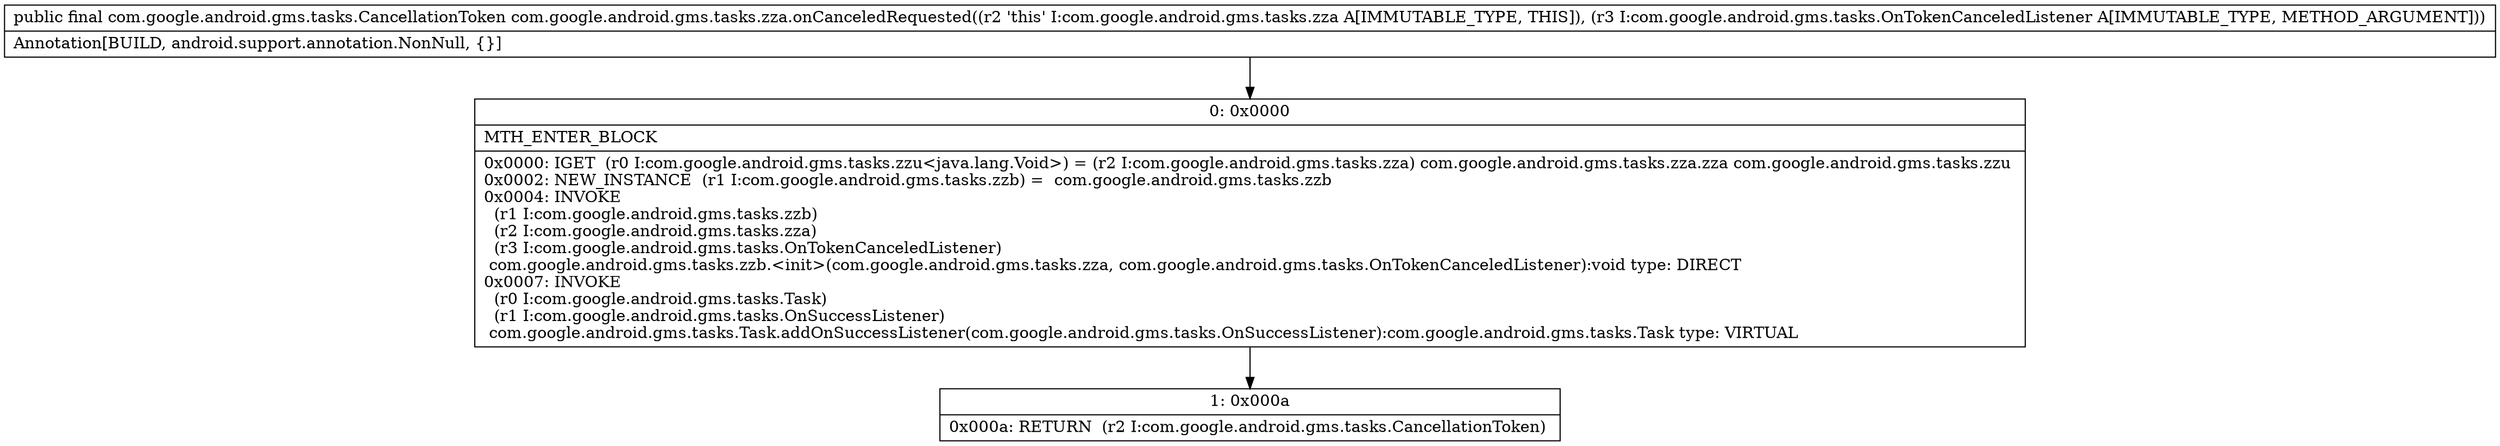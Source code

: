 digraph "CFG forcom.google.android.gms.tasks.zza.onCanceledRequested(Lcom\/google\/android\/gms\/tasks\/OnTokenCanceledListener;)Lcom\/google\/android\/gms\/tasks\/CancellationToken;" {
Node_0 [shape=record,label="{0\:\ 0x0000|MTH_ENTER_BLOCK\l|0x0000: IGET  (r0 I:com.google.android.gms.tasks.zzu\<java.lang.Void\>) = (r2 I:com.google.android.gms.tasks.zza) com.google.android.gms.tasks.zza.zza com.google.android.gms.tasks.zzu \l0x0002: NEW_INSTANCE  (r1 I:com.google.android.gms.tasks.zzb) =  com.google.android.gms.tasks.zzb \l0x0004: INVOKE  \l  (r1 I:com.google.android.gms.tasks.zzb)\l  (r2 I:com.google.android.gms.tasks.zza)\l  (r3 I:com.google.android.gms.tasks.OnTokenCanceledListener)\l com.google.android.gms.tasks.zzb.\<init\>(com.google.android.gms.tasks.zza, com.google.android.gms.tasks.OnTokenCanceledListener):void type: DIRECT \l0x0007: INVOKE  \l  (r0 I:com.google.android.gms.tasks.Task)\l  (r1 I:com.google.android.gms.tasks.OnSuccessListener)\l com.google.android.gms.tasks.Task.addOnSuccessListener(com.google.android.gms.tasks.OnSuccessListener):com.google.android.gms.tasks.Task type: VIRTUAL \l}"];
Node_1 [shape=record,label="{1\:\ 0x000a|0x000a: RETURN  (r2 I:com.google.android.gms.tasks.CancellationToken) \l}"];
MethodNode[shape=record,label="{public final com.google.android.gms.tasks.CancellationToken com.google.android.gms.tasks.zza.onCanceledRequested((r2 'this' I:com.google.android.gms.tasks.zza A[IMMUTABLE_TYPE, THIS]), (r3 I:com.google.android.gms.tasks.OnTokenCanceledListener A[IMMUTABLE_TYPE, METHOD_ARGUMENT]))  | Annotation[BUILD, android.support.annotation.NonNull, \{\}]\l}"];
MethodNode -> Node_0;
Node_0 -> Node_1;
}

